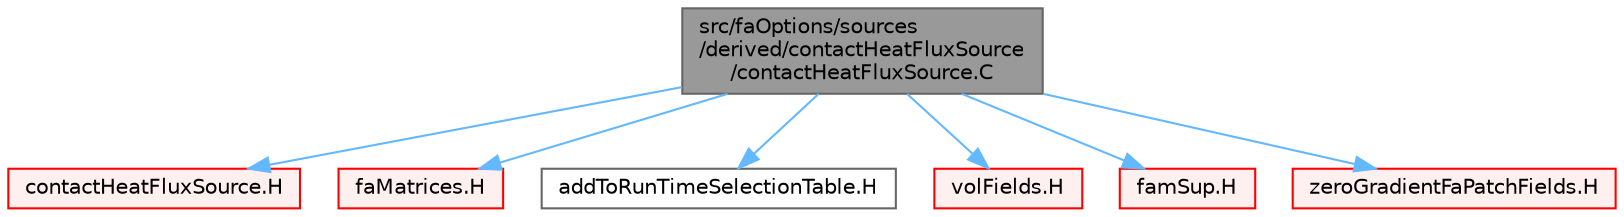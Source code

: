digraph "src/faOptions/sources/derived/contactHeatFluxSource/contactHeatFluxSource.C"
{
 // LATEX_PDF_SIZE
  bgcolor="transparent";
  edge [fontname=Helvetica,fontsize=10,labelfontname=Helvetica,labelfontsize=10];
  node [fontname=Helvetica,fontsize=10,shape=box,height=0.2,width=0.4];
  Node1 [id="Node000001",label="src/faOptions/sources\l/derived/contactHeatFluxSource\l/contactHeatFluxSource.C",height=0.2,width=0.4,color="gray40", fillcolor="grey60", style="filled", fontcolor="black",tooltip=" "];
  Node1 -> Node2 [id="edge1_Node000001_Node000002",color="steelblue1",style="solid",tooltip=" "];
  Node2 [id="Node000002",label="contactHeatFluxSource.H",height=0.2,width=0.4,color="red", fillcolor="#FFF0F0", style="filled",URL="$contactHeatFluxSource_8H.html",tooltip=" "];
  Node1 -> Node447 [id="edge2_Node000001_Node000447",color="steelblue1",style="solid",tooltip=" "];
  Node447 [id="Node000447",label="faMatrices.H",height=0.2,width=0.4,color="red", fillcolor="#FFF0F0", style="filled",URL="$faMatrices_8H.html",tooltip=" "];
  Node1 -> Node460 [id="edge3_Node000001_Node000460",color="steelblue1",style="solid",tooltip=" "];
  Node460 [id="Node000460",label="addToRunTimeSelectionTable.H",height=0.2,width=0.4,color="grey40", fillcolor="white", style="filled",URL="$addToRunTimeSelectionTable_8H.html",tooltip="Macros for easy insertion into run-time selection tables."];
  Node1 -> Node461 [id="edge4_Node000001_Node000461",color="steelblue1",style="solid",tooltip=" "];
  Node461 [id="Node000461",label="volFields.H",height=0.2,width=0.4,color="red", fillcolor="#FFF0F0", style="filled",URL="$volFields_8H.html",tooltip=" "];
  Node1 -> Node467 [id="edge5_Node000001_Node000467",color="steelblue1",style="solid",tooltip=" "];
  Node467 [id="Node000467",label="famSup.H",height=0.2,width=0.4,color="red", fillcolor="#FFF0F0", style="filled",URL="$famSup_8H.html",tooltip="Calculate the finiteArea matrix for implicit and explicit sources."];
  Node1 -> Node470 [id="edge6_Node000001_Node000470",color="steelblue1",style="solid",tooltip=" "];
  Node470 [id="Node000470",label="zeroGradientFaPatchFields.H",height=0.2,width=0.4,color="red", fillcolor="#FFF0F0", style="filled",URL="$zeroGradientFaPatchFields_8H.html",tooltip=" "];
}
